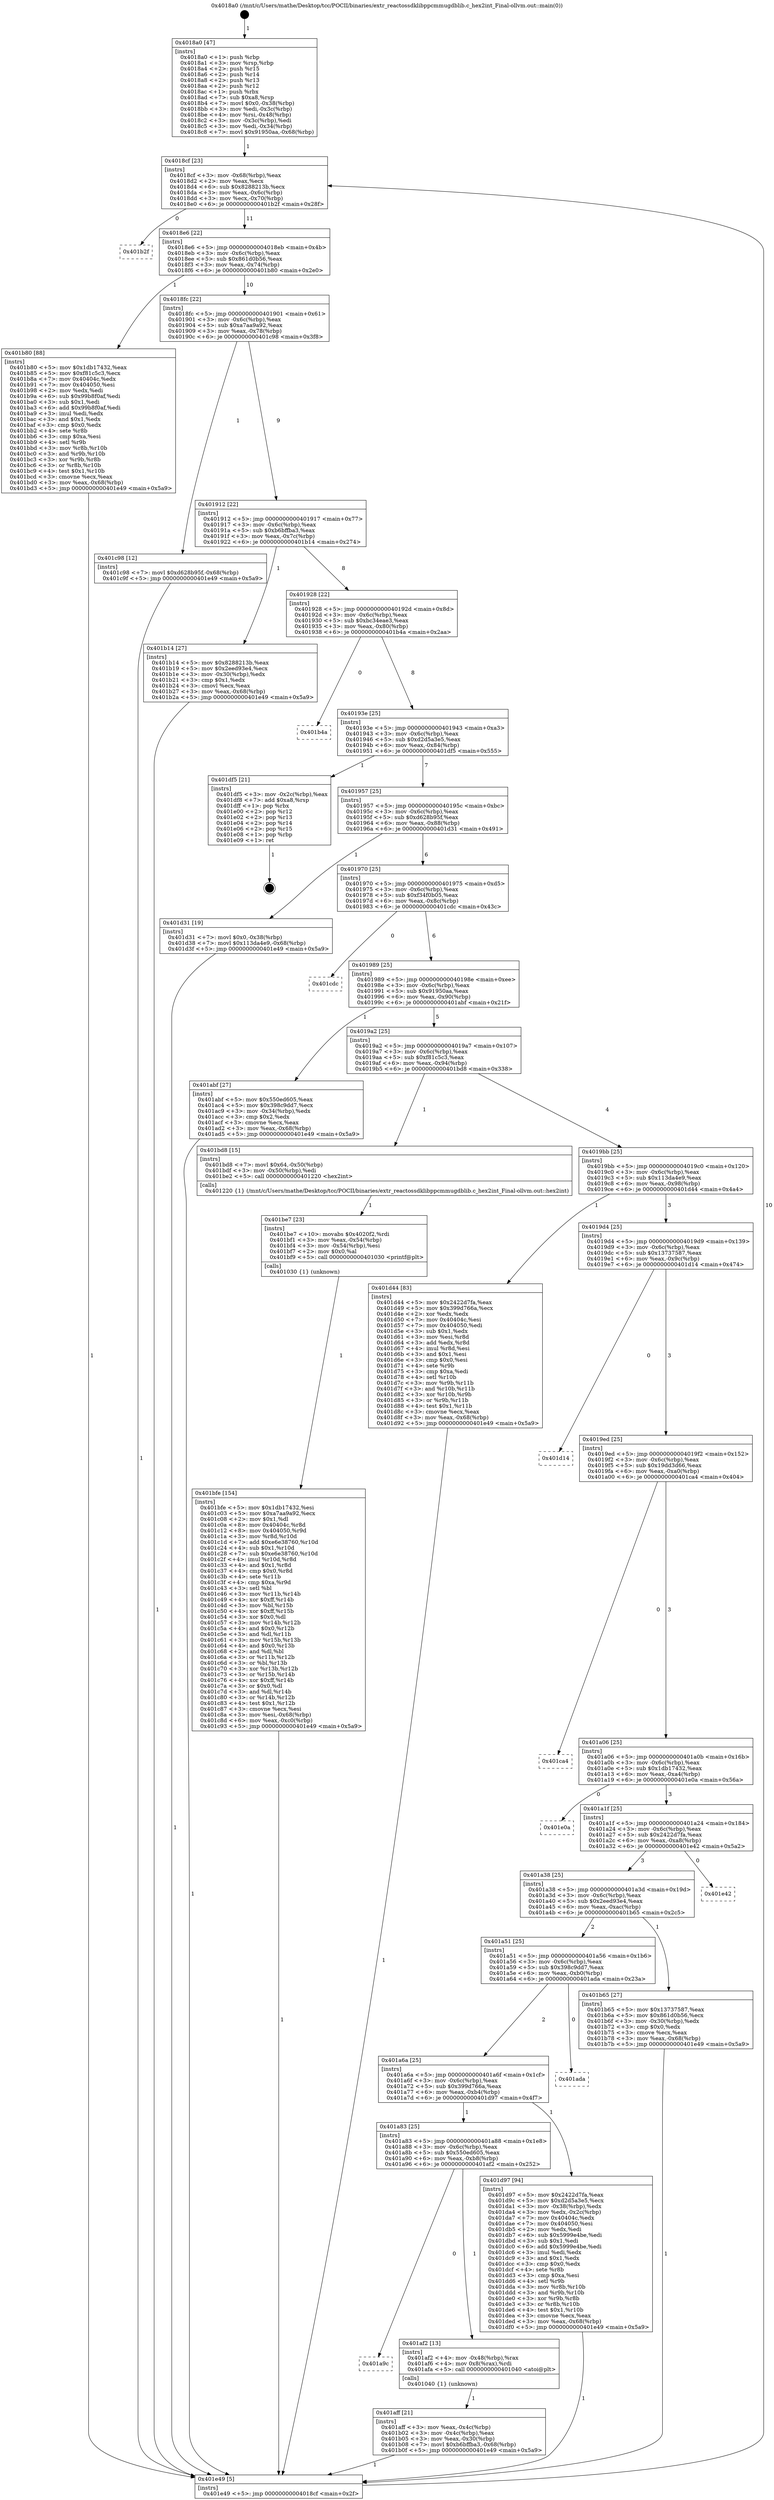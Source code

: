 digraph "0x4018a0" {
  label = "0x4018a0 (/mnt/c/Users/mathe/Desktop/tcc/POCII/binaries/extr_reactossdklibppcmmugdblib.c_hex2int_Final-ollvm.out::main(0))"
  labelloc = "t"
  node[shape=record]

  Entry [label="",width=0.3,height=0.3,shape=circle,fillcolor=black,style=filled]
  "0x4018cf" [label="{
     0x4018cf [23]\l
     | [instrs]\l
     &nbsp;&nbsp;0x4018cf \<+3\>: mov -0x68(%rbp),%eax\l
     &nbsp;&nbsp;0x4018d2 \<+2\>: mov %eax,%ecx\l
     &nbsp;&nbsp;0x4018d4 \<+6\>: sub $0x8288213b,%ecx\l
     &nbsp;&nbsp;0x4018da \<+3\>: mov %eax,-0x6c(%rbp)\l
     &nbsp;&nbsp;0x4018dd \<+3\>: mov %ecx,-0x70(%rbp)\l
     &nbsp;&nbsp;0x4018e0 \<+6\>: je 0000000000401b2f \<main+0x28f\>\l
  }"]
  "0x401b2f" [label="{
     0x401b2f\l
  }", style=dashed]
  "0x4018e6" [label="{
     0x4018e6 [22]\l
     | [instrs]\l
     &nbsp;&nbsp;0x4018e6 \<+5\>: jmp 00000000004018eb \<main+0x4b\>\l
     &nbsp;&nbsp;0x4018eb \<+3\>: mov -0x6c(%rbp),%eax\l
     &nbsp;&nbsp;0x4018ee \<+5\>: sub $0x861d0b56,%eax\l
     &nbsp;&nbsp;0x4018f3 \<+3\>: mov %eax,-0x74(%rbp)\l
     &nbsp;&nbsp;0x4018f6 \<+6\>: je 0000000000401b80 \<main+0x2e0\>\l
  }"]
  Exit [label="",width=0.3,height=0.3,shape=circle,fillcolor=black,style=filled,peripheries=2]
  "0x401b80" [label="{
     0x401b80 [88]\l
     | [instrs]\l
     &nbsp;&nbsp;0x401b80 \<+5\>: mov $0x1db17432,%eax\l
     &nbsp;&nbsp;0x401b85 \<+5\>: mov $0xf81c5c3,%ecx\l
     &nbsp;&nbsp;0x401b8a \<+7\>: mov 0x40404c,%edx\l
     &nbsp;&nbsp;0x401b91 \<+7\>: mov 0x404050,%esi\l
     &nbsp;&nbsp;0x401b98 \<+2\>: mov %edx,%edi\l
     &nbsp;&nbsp;0x401b9a \<+6\>: sub $0x99b8f0af,%edi\l
     &nbsp;&nbsp;0x401ba0 \<+3\>: sub $0x1,%edi\l
     &nbsp;&nbsp;0x401ba3 \<+6\>: add $0x99b8f0af,%edi\l
     &nbsp;&nbsp;0x401ba9 \<+3\>: imul %edi,%edx\l
     &nbsp;&nbsp;0x401bac \<+3\>: and $0x1,%edx\l
     &nbsp;&nbsp;0x401baf \<+3\>: cmp $0x0,%edx\l
     &nbsp;&nbsp;0x401bb2 \<+4\>: sete %r8b\l
     &nbsp;&nbsp;0x401bb6 \<+3\>: cmp $0xa,%esi\l
     &nbsp;&nbsp;0x401bb9 \<+4\>: setl %r9b\l
     &nbsp;&nbsp;0x401bbd \<+3\>: mov %r8b,%r10b\l
     &nbsp;&nbsp;0x401bc0 \<+3\>: and %r9b,%r10b\l
     &nbsp;&nbsp;0x401bc3 \<+3\>: xor %r9b,%r8b\l
     &nbsp;&nbsp;0x401bc6 \<+3\>: or %r8b,%r10b\l
     &nbsp;&nbsp;0x401bc9 \<+4\>: test $0x1,%r10b\l
     &nbsp;&nbsp;0x401bcd \<+3\>: cmovne %ecx,%eax\l
     &nbsp;&nbsp;0x401bd0 \<+3\>: mov %eax,-0x68(%rbp)\l
     &nbsp;&nbsp;0x401bd3 \<+5\>: jmp 0000000000401e49 \<main+0x5a9\>\l
  }"]
  "0x4018fc" [label="{
     0x4018fc [22]\l
     | [instrs]\l
     &nbsp;&nbsp;0x4018fc \<+5\>: jmp 0000000000401901 \<main+0x61\>\l
     &nbsp;&nbsp;0x401901 \<+3\>: mov -0x6c(%rbp),%eax\l
     &nbsp;&nbsp;0x401904 \<+5\>: sub $0xa7aa9a92,%eax\l
     &nbsp;&nbsp;0x401909 \<+3\>: mov %eax,-0x78(%rbp)\l
     &nbsp;&nbsp;0x40190c \<+6\>: je 0000000000401c98 \<main+0x3f8\>\l
  }"]
  "0x401bfe" [label="{
     0x401bfe [154]\l
     | [instrs]\l
     &nbsp;&nbsp;0x401bfe \<+5\>: mov $0x1db17432,%esi\l
     &nbsp;&nbsp;0x401c03 \<+5\>: mov $0xa7aa9a92,%ecx\l
     &nbsp;&nbsp;0x401c08 \<+2\>: mov $0x1,%dl\l
     &nbsp;&nbsp;0x401c0a \<+8\>: mov 0x40404c,%r8d\l
     &nbsp;&nbsp;0x401c12 \<+8\>: mov 0x404050,%r9d\l
     &nbsp;&nbsp;0x401c1a \<+3\>: mov %r8d,%r10d\l
     &nbsp;&nbsp;0x401c1d \<+7\>: add $0xe6e38760,%r10d\l
     &nbsp;&nbsp;0x401c24 \<+4\>: sub $0x1,%r10d\l
     &nbsp;&nbsp;0x401c28 \<+7\>: sub $0xe6e38760,%r10d\l
     &nbsp;&nbsp;0x401c2f \<+4\>: imul %r10d,%r8d\l
     &nbsp;&nbsp;0x401c33 \<+4\>: and $0x1,%r8d\l
     &nbsp;&nbsp;0x401c37 \<+4\>: cmp $0x0,%r8d\l
     &nbsp;&nbsp;0x401c3b \<+4\>: sete %r11b\l
     &nbsp;&nbsp;0x401c3f \<+4\>: cmp $0xa,%r9d\l
     &nbsp;&nbsp;0x401c43 \<+3\>: setl %bl\l
     &nbsp;&nbsp;0x401c46 \<+3\>: mov %r11b,%r14b\l
     &nbsp;&nbsp;0x401c49 \<+4\>: xor $0xff,%r14b\l
     &nbsp;&nbsp;0x401c4d \<+3\>: mov %bl,%r15b\l
     &nbsp;&nbsp;0x401c50 \<+4\>: xor $0xff,%r15b\l
     &nbsp;&nbsp;0x401c54 \<+3\>: xor $0x0,%dl\l
     &nbsp;&nbsp;0x401c57 \<+3\>: mov %r14b,%r12b\l
     &nbsp;&nbsp;0x401c5a \<+4\>: and $0x0,%r12b\l
     &nbsp;&nbsp;0x401c5e \<+3\>: and %dl,%r11b\l
     &nbsp;&nbsp;0x401c61 \<+3\>: mov %r15b,%r13b\l
     &nbsp;&nbsp;0x401c64 \<+4\>: and $0x0,%r13b\l
     &nbsp;&nbsp;0x401c68 \<+2\>: and %dl,%bl\l
     &nbsp;&nbsp;0x401c6a \<+3\>: or %r11b,%r12b\l
     &nbsp;&nbsp;0x401c6d \<+3\>: or %bl,%r13b\l
     &nbsp;&nbsp;0x401c70 \<+3\>: xor %r13b,%r12b\l
     &nbsp;&nbsp;0x401c73 \<+3\>: or %r15b,%r14b\l
     &nbsp;&nbsp;0x401c76 \<+4\>: xor $0xff,%r14b\l
     &nbsp;&nbsp;0x401c7a \<+3\>: or $0x0,%dl\l
     &nbsp;&nbsp;0x401c7d \<+3\>: and %dl,%r14b\l
     &nbsp;&nbsp;0x401c80 \<+3\>: or %r14b,%r12b\l
     &nbsp;&nbsp;0x401c83 \<+4\>: test $0x1,%r12b\l
     &nbsp;&nbsp;0x401c87 \<+3\>: cmovne %ecx,%esi\l
     &nbsp;&nbsp;0x401c8a \<+3\>: mov %esi,-0x68(%rbp)\l
     &nbsp;&nbsp;0x401c8d \<+6\>: mov %eax,-0xc0(%rbp)\l
     &nbsp;&nbsp;0x401c93 \<+5\>: jmp 0000000000401e49 \<main+0x5a9\>\l
  }"]
  "0x401c98" [label="{
     0x401c98 [12]\l
     | [instrs]\l
     &nbsp;&nbsp;0x401c98 \<+7\>: movl $0xd628b95f,-0x68(%rbp)\l
     &nbsp;&nbsp;0x401c9f \<+5\>: jmp 0000000000401e49 \<main+0x5a9\>\l
  }"]
  "0x401912" [label="{
     0x401912 [22]\l
     | [instrs]\l
     &nbsp;&nbsp;0x401912 \<+5\>: jmp 0000000000401917 \<main+0x77\>\l
     &nbsp;&nbsp;0x401917 \<+3\>: mov -0x6c(%rbp),%eax\l
     &nbsp;&nbsp;0x40191a \<+5\>: sub $0xb6bffba3,%eax\l
     &nbsp;&nbsp;0x40191f \<+3\>: mov %eax,-0x7c(%rbp)\l
     &nbsp;&nbsp;0x401922 \<+6\>: je 0000000000401b14 \<main+0x274\>\l
  }"]
  "0x401be7" [label="{
     0x401be7 [23]\l
     | [instrs]\l
     &nbsp;&nbsp;0x401be7 \<+10\>: movabs $0x4020f2,%rdi\l
     &nbsp;&nbsp;0x401bf1 \<+3\>: mov %eax,-0x54(%rbp)\l
     &nbsp;&nbsp;0x401bf4 \<+3\>: mov -0x54(%rbp),%esi\l
     &nbsp;&nbsp;0x401bf7 \<+2\>: mov $0x0,%al\l
     &nbsp;&nbsp;0x401bf9 \<+5\>: call 0000000000401030 \<printf@plt\>\l
     | [calls]\l
     &nbsp;&nbsp;0x401030 \{1\} (unknown)\l
  }"]
  "0x401b14" [label="{
     0x401b14 [27]\l
     | [instrs]\l
     &nbsp;&nbsp;0x401b14 \<+5\>: mov $0x8288213b,%eax\l
     &nbsp;&nbsp;0x401b19 \<+5\>: mov $0x2eed93e4,%ecx\l
     &nbsp;&nbsp;0x401b1e \<+3\>: mov -0x30(%rbp),%edx\l
     &nbsp;&nbsp;0x401b21 \<+3\>: cmp $0x1,%edx\l
     &nbsp;&nbsp;0x401b24 \<+3\>: cmovl %ecx,%eax\l
     &nbsp;&nbsp;0x401b27 \<+3\>: mov %eax,-0x68(%rbp)\l
     &nbsp;&nbsp;0x401b2a \<+5\>: jmp 0000000000401e49 \<main+0x5a9\>\l
  }"]
  "0x401928" [label="{
     0x401928 [22]\l
     | [instrs]\l
     &nbsp;&nbsp;0x401928 \<+5\>: jmp 000000000040192d \<main+0x8d\>\l
     &nbsp;&nbsp;0x40192d \<+3\>: mov -0x6c(%rbp),%eax\l
     &nbsp;&nbsp;0x401930 \<+5\>: sub $0xbc34eae3,%eax\l
     &nbsp;&nbsp;0x401935 \<+3\>: mov %eax,-0x80(%rbp)\l
     &nbsp;&nbsp;0x401938 \<+6\>: je 0000000000401b4a \<main+0x2aa\>\l
  }"]
  "0x401aff" [label="{
     0x401aff [21]\l
     | [instrs]\l
     &nbsp;&nbsp;0x401aff \<+3\>: mov %eax,-0x4c(%rbp)\l
     &nbsp;&nbsp;0x401b02 \<+3\>: mov -0x4c(%rbp),%eax\l
     &nbsp;&nbsp;0x401b05 \<+3\>: mov %eax,-0x30(%rbp)\l
     &nbsp;&nbsp;0x401b08 \<+7\>: movl $0xb6bffba3,-0x68(%rbp)\l
     &nbsp;&nbsp;0x401b0f \<+5\>: jmp 0000000000401e49 \<main+0x5a9\>\l
  }"]
  "0x401b4a" [label="{
     0x401b4a\l
  }", style=dashed]
  "0x40193e" [label="{
     0x40193e [25]\l
     | [instrs]\l
     &nbsp;&nbsp;0x40193e \<+5\>: jmp 0000000000401943 \<main+0xa3\>\l
     &nbsp;&nbsp;0x401943 \<+3\>: mov -0x6c(%rbp),%eax\l
     &nbsp;&nbsp;0x401946 \<+5\>: sub $0xd2d5a3e5,%eax\l
     &nbsp;&nbsp;0x40194b \<+6\>: mov %eax,-0x84(%rbp)\l
     &nbsp;&nbsp;0x401951 \<+6\>: je 0000000000401df5 \<main+0x555\>\l
  }"]
  "0x401a9c" [label="{
     0x401a9c\l
  }", style=dashed]
  "0x401df5" [label="{
     0x401df5 [21]\l
     | [instrs]\l
     &nbsp;&nbsp;0x401df5 \<+3\>: mov -0x2c(%rbp),%eax\l
     &nbsp;&nbsp;0x401df8 \<+7\>: add $0xa8,%rsp\l
     &nbsp;&nbsp;0x401dff \<+1\>: pop %rbx\l
     &nbsp;&nbsp;0x401e00 \<+2\>: pop %r12\l
     &nbsp;&nbsp;0x401e02 \<+2\>: pop %r13\l
     &nbsp;&nbsp;0x401e04 \<+2\>: pop %r14\l
     &nbsp;&nbsp;0x401e06 \<+2\>: pop %r15\l
     &nbsp;&nbsp;0x401e08 \<+1\>: pop %rbp\l
     &nbsp;&nbsp;0x401e09 \<+1\>: ret\l
  }"]
  "0x401957" [label="{
     0x401957 [25]\l
     | [instrs]\l
     &nbsp;&nbsp;0x401957 \<+5\>: jmp 000000000040195c \<main+0xbc\>\l
     &nbsp;&nbsp;0x40195c \<+3\>: mov -0x6c(%rbp),%eax\l
     &nbsp;&nbsp;0x40195f \<+5\>: sub $0xd628b95f,%eax\l
     &nbsp;&nbsp;0x401964 \<+6\>: mov %eax,-0x88(%rbp)\l
     &nbsp;&nbsp;0x40196a \<+6\>: je 0000000000401d31 \<main+0x491\>\l
  }"]
  "0x401af2" [label="{
     0x401af2 [13]\l
     | [instrs]\l
     &nbsp;&nbsp;0x401af2 \<+4\>: mov -0x48(%rbp),%rax\l
     &nbsp;&nbsp;0x401af6 \<+4\>: mov 0x8(%rax),%rdi\l
     &nbsp;&nbsp;0x401afa \<+5\>: call 0000000000401040 \<atoi@plt\>\l
     | [calls]\l
     &nbsp;&nbsp;0x401040 \{1\} (unknown)\l
  }"]
  "0x401d31" [label="{
     0x401d31 [19]\l
     | [instrs]\l
     &nbsp;&nbsp;0x401d31 \<+7\>: movl $0x0,-0x38(%rbp)\l
     &nbsp;&nbsp;0x401d38 \<+7\>: movl $0x113da4e9,-0x68(%rbp)\l
     &nbsp;&nbsp;0x401d3f \<+5\>: jmp 0000000000401e49 \<main+0x5a9\>\l
  }"]
  "0x401970" [label="{
     0x401970 [25]\l
     | [instrs]\l
     &nbsp;&nbsp;0x401970 \<+5\>: jmp 0000000000401975 \<main+0xd5\>\l
     &nbsp;&nbsp;0x401975 \<+3\>: mov -0x6c(%rbp),%eax\l
     &nbsp;&nbsp;0x401978 \<+5\>: sub $0xf34f0b05,%eax\l
     &nbsp;&nbsp;0x40197d \<+6\>: mov %eax,-0x8c(%rbp)\l
     &nbsp;&nbsp;0x401983 \<+6\>: je 0000000000401cdc \<main+0x43c\>\l
  }"]
  "0x401a83" [label="{
     0x401a83 [25]\l
     | [instrs]\l
     &nbsp;&nbsp;0x401a83 \<+5\>: jmp 0000000000401a88 \<main+0x1e8\>\l
     &nbsp;&nbsp;0x401a88 \<+3\>: mov -0x6c(%rbp),%eax\l
     &nbsp;&nbsp;0x401a8b \<+5\>: sub $0x550ed605,%eax\l
     &nbsp;&nbsp;0x401a90 \<+6\>: mov %eax,-0xb8(%rbp)\l
     &nbsp;&nbsp;0x401a96 \<+6\>: je 0000000000401af2 \<main+0x252\>\l
  }"]
  "0x401cdc" [label="{
     0x401cdc\l
  }", style=dashed]
  "0x401989" [label="{
     0x401989 [25]\l
     | [instrs]\l
     &nbsp;&nbsp;0x401989 \<+5\>: jmp 000000000040198e \<main+0xee\>\l
     &nbsp;&nbsp;0x40198e \<+3\>: mov -0x6c(%rbp),%eax\l
     &nbsp;&nbsp;0x401991 \<+5\>: sub $0x91950aa,%eax\l
     &nbsp;&nbsp;0x401996 \<+6\>: mov %eax,-0x90(%rbp)\l
     &nbsp;&nbsp;0x40199c \<+6\>: je 0000000000401abf \<main+0x21f\>\l
  }"]
  "0x401d97" [label="{
     0x401d97 [94]\l
     | [instrs]\l
     &nbsp;&nbsp;0x401d97 \<+5\>: mov $0x2422d7fa,%eax\l
     &nbsp;&nbsp;0x401d9c \<+5\>: mov $0xd2d5a3e5,%ecx\l
     &nbsp;&nbsp;0x401da1 \<+3\>: mov -0x38(%rbp),%edx\l
     &nbsp;&nbsp;0x401da4 \<+3\>: mov %edx,-0x2c(%rbp)\l
     &nbsp;&nbsp;0x401da7 \<+7\>: mov 0x40404c,%edx\l
     &nbsp;&nbsp;0x401dae \<+7\>: mov 0x404050,%esi\l
     &nbsp;&nbsp;0x401db5 \<+2\>: mov %edx,%edi\l
     &nbsp;&nbsp;0x401db7 \<+6\>: sub $0x5999e4be,%edi\l
     &nbsp;&nbsp;0x401dbd \<+3\>: sub $0x1,%edi\l
     &nbsp;&nbsp;0x401dc0 \<+6\>: add $0x5999e4be,%edi\l
     &nbsp;&nbsp;0x401dc6 \<+3\>: imul %edi,%edx\l
     &nbsp;&nbsp;0x401dc9 \<+3\>: and $0x1,%edx\l
     &nbsp;&nbsp;0x401dcc \<+3\>: cmp $0x0,%edx\l
     &nbsp;&nbsp;0x401dcf \<+4\>: sete %r8b\l
     &nbsp;&nbsp;0x401dd3 \<+3\>: cmp $0xa,%esi\l
     &nbsp;&nbsp;0x401dd6 \<+4\>: setl %r9b\l
     &nbsp;&nbsp;0x401dda \<+3\>: mov %r8b,%r10b\l
     &nbsp;&nbsp;0x401ddd \<+3\>: and %r9b,%r10b\l
     &nbsp;&nbsp;0x401de0 \<+3\>: xor %r9b,%r8b\l
     &nbsp;&nbsp;0x401de3 \<+3\>: or %r8b,%r10b\l
     &nbsp;&nbsp;0x401de6 \<+4\>: test $0x1,%r10b\l
     &nbsp;&nbsp;0x401dea \<+3\>: cmovne %ecx,%eax\l
     &nbsp;&nbsp;0x401ded \<+3\>: mov %eax,-0x68(%rbp)\l
     &nbsp;&nbsp;0x401df0 \<+5\>: jmp 0000000000401e49 \<main+0x5a9\>\l
  }"]
  "0x401abf" [label="{
     0x401abf [27]\l
     | [instrs]\l
     &nbsp;&nbsp;0x401abf \<+5\>: mov $0x550ed605,%eax\l
     &nbsp;&nbsp;0x401ac4 \<+5\>: mov $0x398c9dd7,%ecx\l
     &nbsp;&nbsp;0x401ac9 \<+3\>: mov -0x34(%rbp),%edx\l
     &nbsp;&nbsp;0x401acc \<+3\>: cmp $0x2,%edx\l
     &nbsp;&nbsp;0x401acf \<+3\>: cmovne %ecx,%eax\l
     &nbsp;&nbsp;0x401ad2 \<+3\>: mov %eax,-0x68(%rbp)\l
     &nbsp;&nbsp;0x401ad5 \<+5\>: jmp 0000000000401e49 \<main+0x5a9\>\l
  }"]
  "0x4019a2" [label="{
     0x4019a2 [25]\l
     | [instrs]\l
     &nbsp;&nbsp;0x4019a2 \<+5\>: jmp 00000000004019a7 \<main+0x107\>\l
     &nbsp;&nbsp;0x4019a7 \<+3\>: mov -0x6c(%rbp),%eax\l
     &nbsp;&nbsp;0x4019aa \<+5\>: sub $0xf81c5c3,%eax\l
     &nbsp;&nbsp;0x4019af \<+6\>: mov %eax,-0x94(%rbp)\l
     &nbsp;&nbsp;0x4019b5 \<+6\>: je 0000000000401bd8 \<main+0x338\>\l
  }"]
  "0x401e49" [label="{
     0x401e49 [5]\l
     | [instrs]\l
     &nbsp;&nbsp;0x401e49 \<+5\>: jmp 00000000004018cf \<main+0x2f\>\l
  }"]
  "0x4018a0" [label="{
     0x4018a0 [47]\l
     | [instrs]\l
     &nbsp;&nbsp;0x4018a0 \<+1\>: push %rbp\l
     &nbsp;&nbsp;0x4018a1 \<+3\>: mov %rsp,%rbp\l
     &nbsp;&nbsp;0x4018a4 \<+2\>: push %r15\l
     &nbsp;&nbsp;0x4018a6 \<+2\>: push %r14\l
     &nbsp;&nbsp;0x4018a8 \<+2\>: push %r13\l
     &nbsp;&nbsp;0x4018aa \<+2\>: push %r12\l
     &nbsp;&nbsp;0x4018ac \<+1\>: push %rbx\l
     &nbsp;&nbsp;0x4018ad \<+7\>: sub $0xa8,%rsp\l
     &nbsp;&nbsp;0x4018b4 \<+7\>: movl $0x0,-0x38(%rbp)\l
     &nbsp;&nbsp;0x4018bb \<+3\>: mov %edi,-0x3c(%rbp)\l
     &nbsp;&nbsp;0x4018be \<+4\>: mov %rsi,-0x48(%rbp)\l
     &nbsp;&nbsp;0x4018c2 \<+3\>: mov -0x3c(%rbp),%edi\l
     &nbsp;&nbsp;0x4018c5 \<+3\>: mov %edi,-0x34(%rbp)\l
     &nbsp;&nbsp;0x4018c8 \<+7\>: movl $0x91950aa,-0x68(%rbp)\l
  }"]
  "0x401a6a" [label="{
     0x401a6a [25]\l
     | [instrs]\l
     &nbsp;&nbsp;0x401a6a \<+5\>: jmp 0000000000401a6f \<main+0x1cf\>\l
     &nbsp;&nbsp;0x401a6f \<+3\>: mov -0x6c(%rbp),%eax\l
     &nbsp;&nbsp;0x401a72 \<+5\>: sub $0x399d766a,%eax\l
     &nbsp;&nbsp;0x401a77 \<+6\>: mov %eax,-0xb4(%rbp)\l
     &nbsp;&nbsp;0x401a7d \<+6\>: je 0000000000401d97 \<main+0x4f7\>\l
  }"]
  "0x401bd8" [label="{
     0x401bd8 [15]\l
     | [instrs]\l
     &nbsp;&nbsp;0x401bd8 \<+7\>: movl $0x64,-0x50(%rbp)\l
     &nbsp;&nbsp;0x401bdf \<+3\>: mov -0x50(%rbp),%edi\l
     &nbsp;&nbsp;0x401be2 \<+5\>: call 0000000000401220 \<hex2int\>\l
     | [calls]\l
     &nbsp;&nbsp;0x401220 \{1\} (/mnt/c/Users/mathe/Desktop/tcc/POCII/binaries/extr_reactossdklibppcmmugdblib.c_hex2int_Final-ollvm.out::hex2int)\l
  }"]
  "0x4019bb" [label="{
     0x4019bb [25]\l
     | [instrs]\l
     &nbsp;&nbsp;0x4019bb \<+5\>: jmp 00000000004019c0 \<main+0x120\>\l
     &nbsp;&nbsp;0x4019c0 \<+3\>: mov -0x6c(%rbp),%eax\l
     &nbsp;&nbsp;0x4019c3 \<+5\>: sub $0x113da4e9,%eax\l
     &nbsp;&nbsp;0x4019c8 \<+6\>: mov %eax,-0x98(%rbp)\l
     &nbsp;&nbsp;0x4019ce \<+6\>: je 0000000000401d44 \<main+0x4a4\>\l
  }"]
  "0x401ada" [label="{
     0x401ada\l
  }", style=dashed]
  "0x401d44" [label="{
     0x401d44 [83]\l
     | [instrs]\l
     &nbsp;&nbsp;0x401d44 \<+5\>: mov $0x2422d7fa,%eax\l
     &nbsp;&nbsp;0x401d49 \<+5\>: mov $0x399d766a,%ecx\l
     &nbsp;&nbsp;0x401d4e \<+2\>: xor %edx,%edx\l
     &nbsp;&nbsp;0x401d50 \<+7\>: mov 0x40404c,%esi\l
     &nbsp;&nbsp;0x401d57 \<+7\>: mov 0x404050,%edi\l
     &nbsp;&nbsp;0x401d5e \<+3\>: sub $0x1,%edx\l
     &nbsp;&nbsp;0x401d61 \<+3\>: mov %esi,%r8d\l
     &nbsp;&nbsp;0x401d64 \<+3\>: add %edx,%r8d\l
     &nbsp;&nbsp;0x401d67 \<+4\>: imul %r8d,%esi\l
     &nbsp;&nbsp;0x401d6b \<+3\>: and $0x1,%esi\l
     &nbsp;&nbsp;0x401d6e \<+3\>: cmp $0x0,%esi\l
     &nbsp;&nbsp;0x401d71 \<+4\>: sete %r9b\l
     &nbsp;&nbsp;0x401d75 \<+3\>: cmp $0xa,%edi\l
     &nbsp;&nbsp;0x401d78 \<+4\>: setl %r10b\l
     &nbsp;&nbsp;0x401d7c \<+3\>: mov %r9b,%r11b\l
     &nbsp;&nbsp;0x401d7f \<+3\>: and %r10b,%r11b\l
     &nbsp;&nbsp;0x401d82 \<+3\>: xor %r10b,%r9b\l
     &nbsp;&nbsp;0x401d85 \<+3\>: or %r9b,%r11b\l
     &nbsp;&nbsp;0x401d88 \<+4\>: test $0x1,%r11b\l
     &nbsp;&nbsp;0x401d8c \<+3\>: cmovne %ecx,%eax\l
     &nbsp;&nbsp;0x401d8f \<+3\>: mov %eax,-0x68(%rbp)\l
     &nbsp;&nbsp;0x401d92 \<+5\>: jmp 0000000000401e49 \<main+0x5a9\>\l
  }"]
  "0x4019d4" [label="{
     0x4019d4 [25]\l
     | [instrs]\l
     &nbsp;&nbsp;0x4019d4 \<+5\>: jmp 00000000004019d9 \<main+0x139\>\l
     &nbsp;&nbsp;0x4019d9 \<+3\>: mov -0x6c(%rbp),%eax\l
     &nbsp;&nbsp;0x4019dc \<+5\>: sub $0x13737587,%eax\l
     &nbsp;&nbsp;0x4019e1 \<+6\>: mov %eax,-0x9c(%rbp)\l
     &nbsp;&nbsp;0x4019e7 \<+6\>: je 0000000000401d14 \<main+0x474\>\l
  }"]
  "0x401a51" [label="{
     0x401a51 [25]\l
     | [instrs]\l
     &nbsp;&nbsp;0x401a51 \<+5\>: jmp 0000000000401a56 \<main+0x1b6\>\l
     &nbsp;&nbsp;0x401a56 \<+3\>: mov -0x6c(%rbp),%eax\l
     &nbsp;&nbsp;0x401a59 \<+5\>: sub $0x398c9dd7,%eax\l
     &nbsp;&nbsp;0x401a5e \<+6\>: mov %eax,-0xb0(%rbp)\l
     &nbsp;&nbsp;0x401a64 \<+6\>: je 0000000000401ada \<main+0x23a\>\l
  }"]
  "0x401d14" [label="{
     0x401d14\l
  }", style=dashed]
  "0x4019ed" [label="{
     0x4019ed [25]\l
     | [instrs]\l
     &nbsp;&nbsp;0x4019ed \<+5\>: jmp 00000000004019f2 \<main+0x152\>\l
     &nbsp;&nbsp;0x4019f2 \<+3\>: mov -0x6c(%rbp),%eax\l
     &nbsp;&nbsp;0x4019f5 \<+5\>: sub $0x19dd3d66,%eax\l
     &nbsp;&nbsp;0x4019fa \<+6\>: mov %eax,-0xa0(%rbp)\l
     &nbsp;&nbsp;0x401a00 \<+6\>: je 0000000000401ca4 \<main+0x404\>\l
  }"]
  "0x401b65" [label="{
     0x401b65 [27]\l
     | [instrs]\l
     &nbsp;&nbsp;0x401b65 \<+5\>: mov $0x13737587,%eax\l
     &nbsp;&nbsp;0x401b6a \<+5\>: mov $0x861d0b56,%ecx\l
     &nbsp;&nbsp;0x401b6f \<+3\>: mov -0x30(%rbp),%edx\l
     &nbsp;&nbsp;0x401b72 \<+3\>: cmp $0x0,%edx\l
     &nbsp;&nbsp;0x401b75 \<+3\>: cmove %ecx,%eax\l
     &nbsp;&nbsp;0x401b78 \<+3\>: mov %eax,-0x68(%rbp)\l
     &nbsp;&nbsp;0x401b7b \<+5\>: jmp 0000000000401e49 \<main+0x5a9\>\l
  }"]
  "0x401ca4" [label="{
     0x401ca4\l
  }", style=dashed]
  "0x401a06" [label="{
     0x401a06 [25]\l
     | [instrs]\l
     &nbsp;&nbsp;0x401a06 \<+5\>: jmp 0000000000401a0b \<main+0x16b\>\l
     &nbsp;&nbsp;0x401a0b \<+3\>: mov -0x6c(%rbp),%eax\l
     &nbsp;&nbsp;0x401a0e \<+5\>: sub $0x1db17432,%eax\l
     &nbsp;&nbsp;0x401a13 \<+6\>: mov %eax,-0xa4(%rbp)\l
     &nbsp;&nbsp;0x401a19 \<+6\>: je 0000000000401e0a \<main+0x56a\>\l
  }"]
  "0x401a38" [label="{
     0x401a38 [25]\l
     | [instrs]\l
     &nbsp;&nbsp;0x401a38 \<+5\>: jmp 0000000000401a3d \<main+0x19d\>\l
     &nbsp;&nbsp;0x401a3d \<+3\>: mov -0x6c(%rbp),%eax\l
     &nbsp;&nbsp;0x401a40 \<+5\>: sub $0x2eed93e4,%eax\l
     &nbsp;&nbsp;0x401a45 \<+6\>: mov %eax,-0xac(%rbp)\l
     &nbsp;&nbsp;0x401a4b \<+6\>: je 0000000000401b65 \<main+0x2c5\>\l
  }"]
  "0x401e0a" [label="{
     0x401e0a\l
  }", style=dashed]
  "0x401a1f" [label="{
     0x401a1f [25]\l
     | [instrs]\l
     &nbsp;&nbsp;0x401a1f \<+5\>: jmp 0000000000401a24 \<main+0x184\>\l
     &nbsp;&nbsp;0x401a24 \<+3\>: mov -0x6c(%rbp),%eax\l
     &nbsp;&nbsp;0x401a27 \<+5\>: sub $0x2422d7fa,%eax\l
     &nbsp;&nbsp;0x401a2c \<+6\>: mov %eax,-0xa8(%rbp)\l
     &nbsp;&nbsp;0x401a32 \<+6\>: je 0000000000401e42 \<main+0x5a2\>\l
  }"]
  "0x401e42" [label="{
     0x401e42\l
  }", style=dashed]
  Entry -> "0x4018a0" [label=" 1"]
  "0x4018cf" -> "0x401b2f" [label=" 0"]
  "0x4018cf" -> "0x4018e6" [label=" 11"]
  "0x401df5" -> Exit [label=" 1"]
  "0x4018e6" -> "0x401b80" [label=" 1"]
  "0x4018e6" -> "0x4018fc" [label=" 10"]
  "0x401d97" -> "0x401e49" [label=" 1"]
  "0x4018fc" -> "0x401c98" [label=" 1"]
  "0x4018fc" -> "0x401912" [label=" 9"]
  "0x401d44" -> "0x401e49" [label=" 1"]
  "0x401912" -> "0x401b14" [label=" 1"]
  "0x401912" -> "0x401928" [label=" 8"]
  "0x401d31" -> "0x401e49" [label=" 1"]
  "0x401928" -> "0x401b4a" [label=" 0"]
  "0x401928" -> "0x40193e" [label=" 8"]
  "0x401c98" -> "0x401e49" [label=" 1"]
  "0x40193e" -> "0x401df5" [label=" 1"]
  "0x40193e" -> "0x401957" [label=" 7"]
  "0x401bfe" -> "0x401e49" [label=" 1"]
  "0x401957" -> "0x401d31" [label=" 1"]
  "0x401957" -> "0x401970" [label=" 6"]
  "0x401be7" -> "0x401bfe" [label=" 1"]
  "0x401970" -> "0x401cdc" [label=" 0"]
  "0x401970" -> "0x401989" [label=" 6"]
  "0x401b80" -> "0x401e49" [label=" 1"]
  "0x401989" -> "0x401abf" [label=" 1"]
  "0x401989" -> "0x4019a2" [label=" 5"]
  "0x401abf" -> "0x401e49" [label=" 1"]
  "0x4018a0" -> "0x4018cf" [label=" 1"]
  "0x401e49" -> "0x4018cf" [label=" 10"]
  "0x401b65" -> "0x401e49" [label=" 1"]
  "0x4019a2" -> "0x401bd8" [label=" 1"]
  "0x4019a2" -> "0x4019bb" [label=" 4"]
  "0x401aff" -> "0x401e49" [label=" 1"]
  "0x4019bb" -> "0x401d44" [label=" 1"]
  "0x4019bb" -> "0x4019d4" [label=" 3"]
  "0x401af2" -> "0x401aff" [label=" 1"]
  "0x4019d4" -> "0x401d14" [label=" 0"]
  "0x4019d4" -> "0x4019ed" [label=" 3"]
  "0x401a83" -> "0x401af2" [label=" 1"]
  "0x4019ed" -> "0x401ca4" [label=" 0"]
  "0x4019ed" -> "0x401a06" [label=" 3"]
  "0x401bd8" -> "0x401be7" [label=" 1"]
  "0x401a06" -> "0x401e0a" [label=" 0"]
  "0x401a06" -> "0x401a1f" [label=" 3"]
  "0x401a6a" -> "0x401d97" [label=" 1"]
  "0x401a1f" -> "0x401e42" [label=" 0"]
  "0x401a1f" -> "0x401a38" [label=" 3"]
  "0x401a6a" -> "0x401a83" [label=" 1"]
  "0x401a38" -> "0x401b65" [label=" 1"]
  "0x401a38" -> "0x401a51" [label=" 2"]
  "0x401a83" -> "0x401a9c" [label=" 0"]
  "0x401a51" -> "0x401ada" [label=" 0"]
  "0x401a51" -> "0x401a6a" [label=" 2"]
  "0x401b14" -> "0x401e49" [label=" 1"]
}
